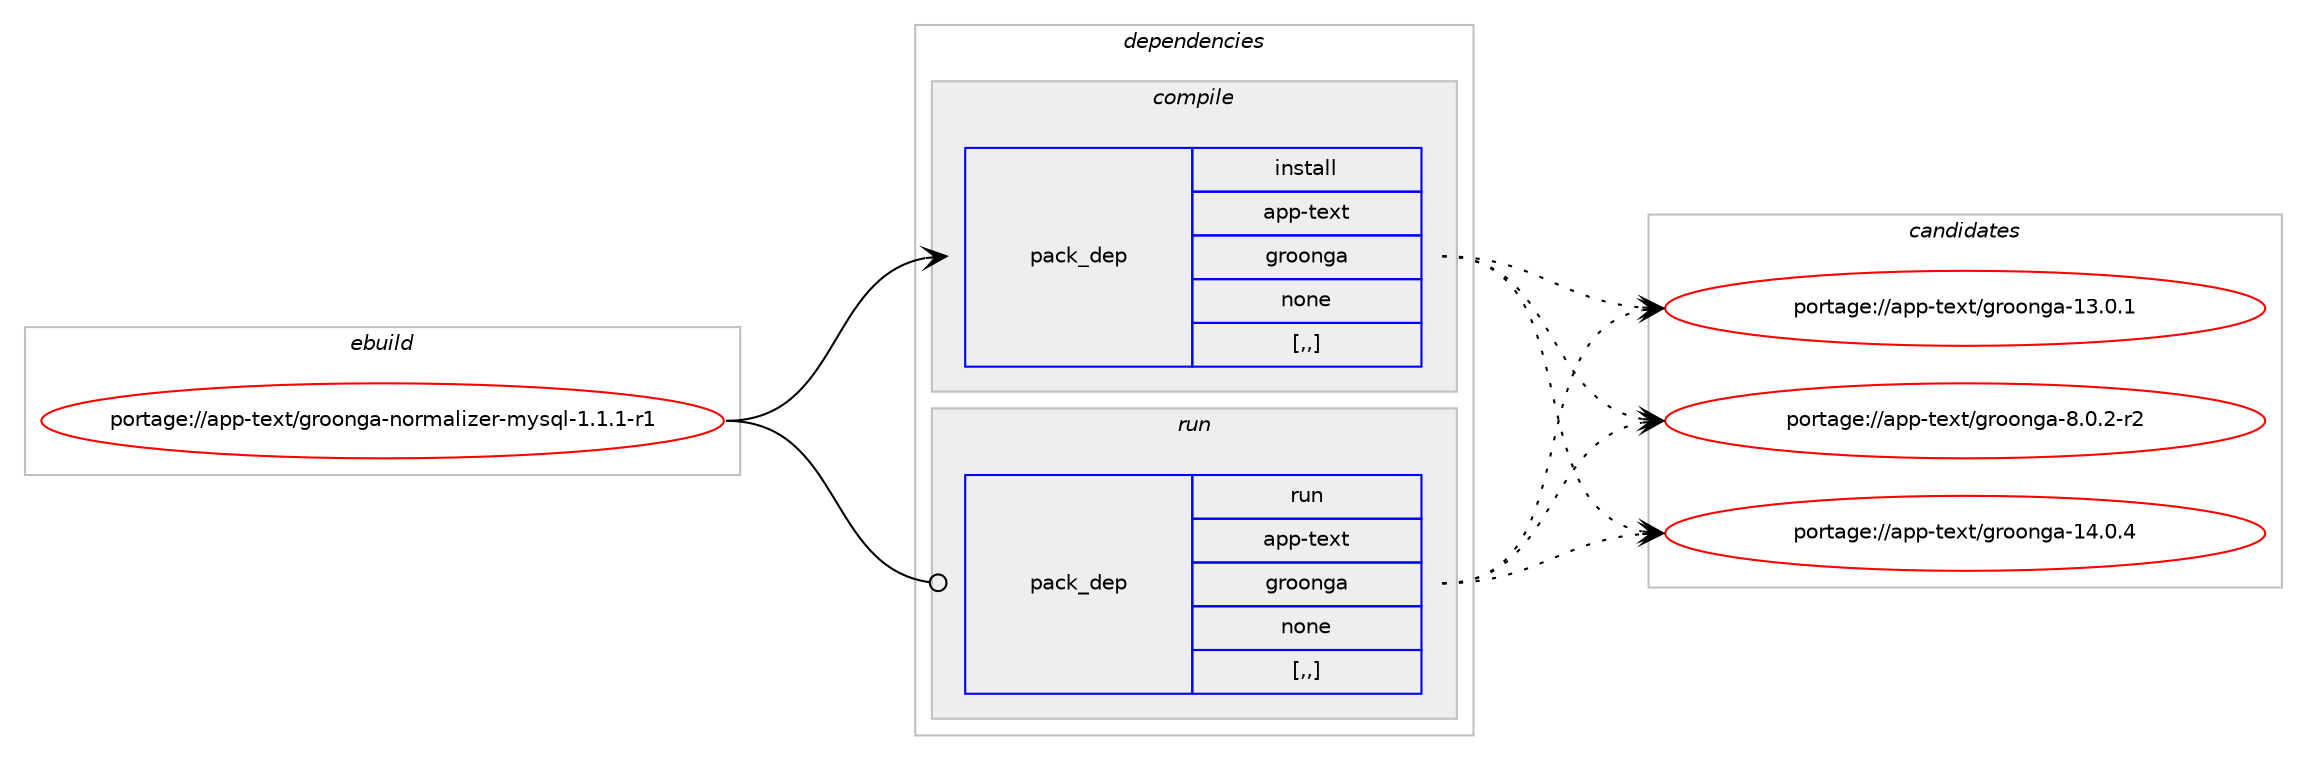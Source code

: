 digraph prolog {

# *************
# Graph options
# *************

newrank=true;
concentrate=true;
compound=true;
graph [rankdir=LR,fontname=Helvetica,fontsize=10,ranksep=1.5];#, ranksep=2.5, nodesep=0.2];
edge  [arrowhead=vee];
node  [fontname=Helvetica,fontsize=10];

# **********
# The ebuild
# **********

subgraph cluster_leftcol {
color=gray;
label=<<i>ebuild</i>>;
id [label="portage://app-text/groonga-normalizer-mysql-1.1.1-r1", color=red, width=4, href="../app-text/groonga-normalizer-mysql-1.1.1-r1.svg"];
}

# ****************
# The dependencies
# ****************

subgraph cluster_midcol {
color=gray;
label=<<i>dependencies</i>>;
subgraph cluster_compile {
fillcolor="#eeeeee";
style=filled;
label=<<i>compile</i>>;
subgraph pack40749 {
dependency56560 [label=<<TABLE BORDER="0" CELLBORDER="1" CELLSPACING="0" CELLPADDING="4" WIDTH="220"><TR><TD ROWSPAN="6" CELLPADDING="30">pack_dep</TD></TR><TR><TD WIDTH="110">install</TD></TR><TR><TD>app-text</TD></TR><TR><TD>groonga</TD></TR><TR><TD>none</TD></TR><TR><TD>[,,]</TD></TR></TABLE>>, shape=none, color=blue];
}
id:e -> dependency56560:w [weight=20,style="solid",arrowhead="vee"];
}
subgraph cluster_compileandrun {
fillcolor="#eeeeee";
style=filled;
label=<<i>compile and run</i>>;
}
subgraph cluster_run {
fillcolor="#eeeeee";
style=filled;
label=<<i>run</i>>;
subgraph pack40750 {
dependency56561 [label=<<TABLE BORDER="0" CELLBORDER="1" CELLSPACING="0" CELLPADDING="4" WIDTH="220"><TR><TD ROWSPAN="6" CELLPADDING="30">pack_dep</TD></TR><TR><TD WIDTH="110">run</TD></TR><TR><TD>app-text</TD></TR><TR><TD>groonga</TD></TR><TR><TD>none</TD></TR><TR><TD>[,,]</TD></TR></TABLE>>, shape=none, color=blue];
}
id:e -> dependency56561:w [weight=20,style="solid",arrowhead="odot"];
}
}

# **************
# The candidates
# **************

subgraph cluster_choices {
rank=same;
color=gray;
label=<<i>candidates</i>>;

subgraph choice40749 {
color=black;
nodesep=1;
choice9711211245116101120116471031141111111101039745495246484652 [label="portage://app-text/groonga-14.0.4", color=red, width=4,href="../app-text/groonga-14.0.4.svg"];
choice9711211245116101120116471031141111111101039745495146484649 [label="portage://app-text/groonga-13.0.1", color=red, width=4,href="../app-text/groonga-13.0.1.svg"];
choice971121124511610112011647103114111111110103974556464846504511450 [label="portage://app-text/groonga-8.0.2-r2", color=red, width=4,href="../app-text/groonga-8.0.2-r2.svg"];
dependency56560:e -> choice9711211245116101120116471031141111111101039745495246484652:w [style=dotted,weight="100"];
dependency56560:e -> choice9711211245116101120116471031141111111101039745495146484649:w [style=dotted,weight="100"];
dependency56560:e -> choice971121124511610112011647103114111111110103974556464846504511450:w [style=dotted,weight="100"];
}
subgraph choice40750 {
color=black;
nodesep=1;
choice9711211245116101120116471031141111111101039745495246484652 [label="portage://app-text/groonga-14.0.4", color=red, width=4,href="../app-text/groonga-14.0.4.svg"];
choice9711211245116101120116471031141111111101039745495146484649 [label="portage://app-text/groonga-13.0.1", color=red, width=4,href="../app-text/groonga-13.0.1.svg"];
choice971121124511610112011647103114111111110103974556464846504511450 [label="portage://app-text/groonga-8.0.2-r2", color=red, width=4,href="../app-text/groonga-8.0.2-r2.svg"];
dependency56561:e -> choice9711211245116101120116471031141111111101039745495246484652:w [style=dotted,weight="100"];
dependency56561:e -> choice9711211245116101120116471031141111111101039745495146484649:w [style=dotted,weight="100"];
dependency56561:e -> choice971121124511610112011647103114111111110103974556464846504511450:w [style=dotted,weight="100"];
}
}

}
